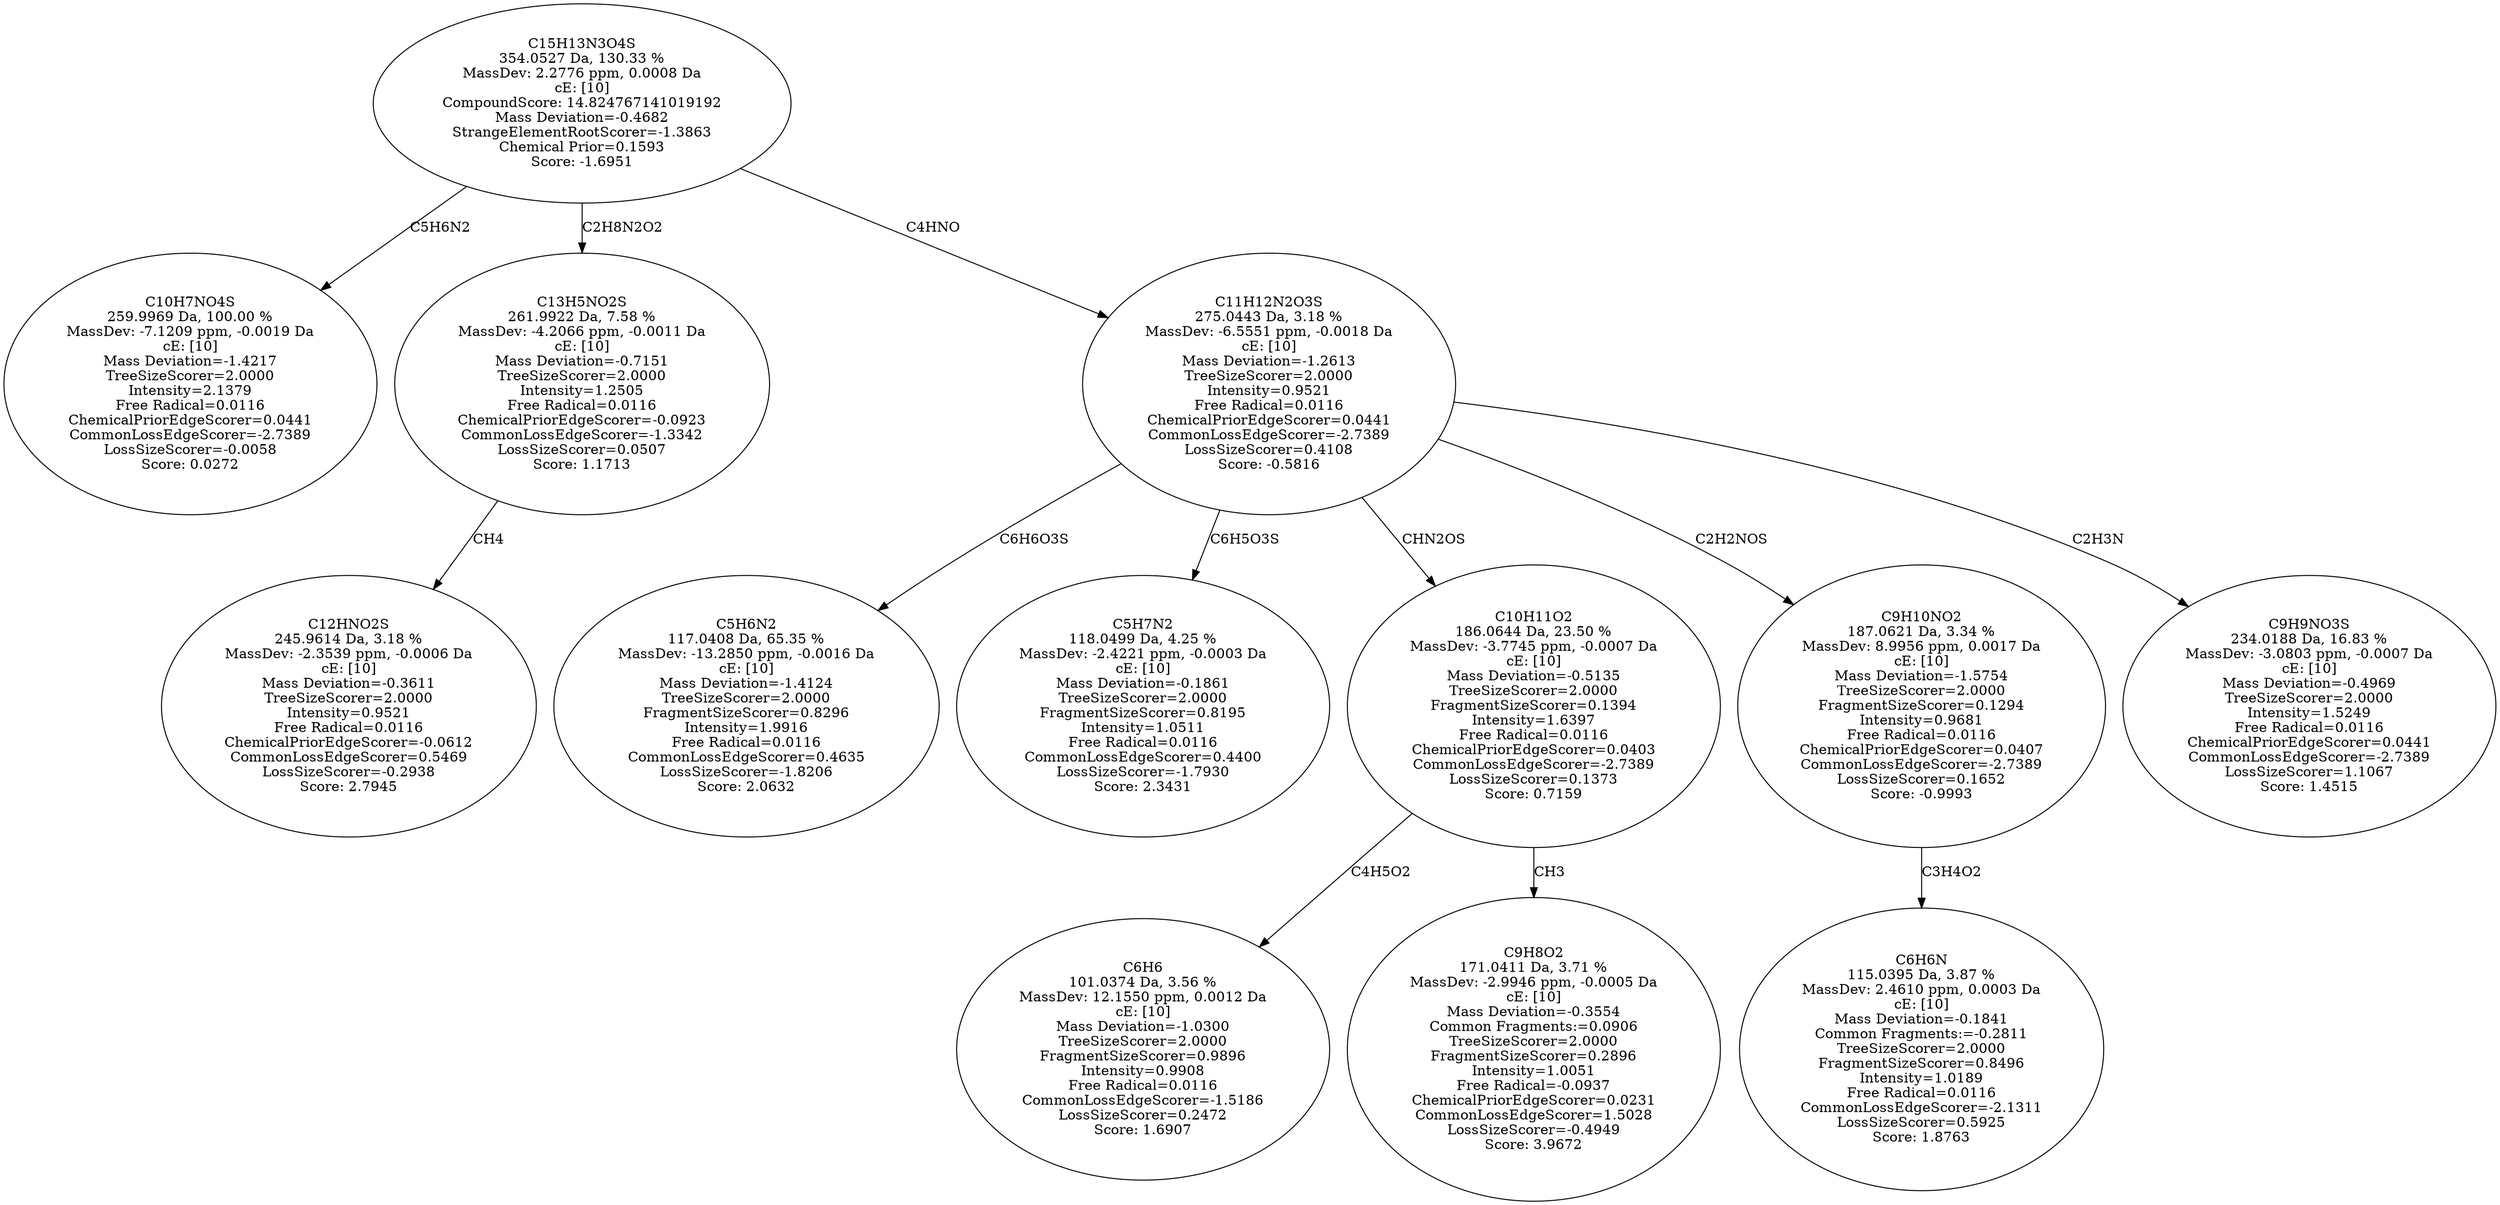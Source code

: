 strict digraph {
v1 [label="C10H7NO4S\n259.9969 Da, 100.00 %\nMassDev: -7.1209 ppm, -0.0019 Da\ncE: [10]\nMass Deviation=-1.4217\nTreeSizeScorer=2.0000\nIntensity=2.1379\nFree Radical=0.0116\nChemicalPriorEdgeScorer=0.0441\nCommonLossEdgeScorer=-2.7389\nLossSizeScorer=-0.0058\nScore: 0.0272"];
v2 [label="C12HNO2S\n245.9614 Da, 3.18 %\nMassDev: -2.3539 ppm, -0.0006 Da\ncE: [10]\nMass Deviation=-0.3611\nTreeSizeScorer=2.0000\nIntensity=0.9521\nFree Radical=0.0116\nChemicalPriorEdgeScorer=-0.0612\nCommonLossEdgeScorer=0.5469\nLossSizeScorer=-0.2938\nScore: 2.7945"];
v3 [label="C13H5NO2S\n261.9922 Da, 7.58 %\nMassDev: -4.2066 ppm, -0.0011 Da\ncE: [10]\nMass Deviation=-0.7151\nTreeSizeScorer=2.0000\nIntensity=1.2505\nFree Radical=0.0116\nChemicalPriorEdgeScorer=-0.0923\nCommonLossEdgeScorer=-1.3342\nLossSizeScorer=0.0507\nScore: 1.1713"];
v4 [label="C5H6N2\n117.0408 Da, 65.35 %\nMassDev: -13.2850 ppm, -0.0016 Da\ncE: [10]\nMass Deviation=-1.4124\nTreeSizeScorer=2.0000\nFragmentSizeScorer=0.8296\nIntensity=1.9916\nFree Radical=0.0116\nCommonLossEdgeScorer=0.4635\nLossSizeScorer=-1.8206\nScore: 2.0632"];
v5 [label="C5H7N2\n118.0499 Da, 4.25 %\nMassDev: -2.4221 ppm, -0.0003 Da\ncE: [10]\nMass Deviation=-0.1861\nTreeSizeScorer=2.0000\nFragmentSizeScorer=0.8195\nIntensity=1.0511\nFree Radical=0.0116\nCommonLossEdgeScorer=0.4400\nLossSizeScorer=-1.7930\nScore: 2.3431"];
v6 [label="C6H6\n101.0374 Da, 3.56 %\nMassDev: 12.1550 ppm, 0.0012 Da\ncE: [10]\nMass Deviation=-1.0300\nTreeSizeScorer=2.0000\nFragmentSizeScorer=0.9896\nIntensity=0.9908\nFree Radical=0.0116\nCommonLossEdgeScorer=-1.5186\nLossSizeScorer=0.2472\nScore: 1.6907"];
v7 [label="C9H8O2\n171.0411 Da, 3.71 %\nMassDev: -2.9946 ppm, -0.0005 Da\ncE: [10]\nMass Deviation=-0.3554\nCommon Fragments:=0.0906\nTreeSizeScorer=2.0000\nFragmentSizeScorer=0.2896\nIntensity=1.0051\nFree Radical=-0.0937\nChemicalPriorEdgeScorer=0.0231\nCommonLossEdgeScorer=1.5028\nLossSizeScorer=-0.4949\nScore: 3.9672"];
v8 [label="C10H11O2\n186.0644 Da, 23.50 %\nMassDev: -3.7745 ppm, -0.0007 Da\ncE: [10]\nMass Deviation=-0.5135\nTreeSizeScorer=2.0000\nFragmentSizeScorer=0.1394\nIntensity=1.6397\nFree Radical=0.0116\nChemicalPriorEdgeScorer=0.0403\nCommonLossEdgeScorer=-2.7389\nLossSizeScorer=0.1373\nScore: 0.7159"];
v9 [label="C6H6N\n115.0395 Da, 3.87 %\nMassDev: 2.4610 ppm, 0.0003 Da\ncE: [10]\nMass Deviation=-0.1841\nCommon Fragments:=-0.2811\nTreeSizeScorer=2.0000\nFragmentSizeScorer=0.8496\nIntensity=1.0189\nFree Radical=0.0116\nCommonLossEdgeScorer=-2.1311\nLossSizeScorer=0.5925\nScore: 1.8763"];
v10 [label="C9H10NO2\n187.0621 Da, 3.34 %\nMassDev: 8.9956 ppm, 0.0017 Da\ncE: [10]\nMass Deviation=-1.5754\nTreeSizeScorer=2.0000\nFragmentSizeScorer=0.1294\nIntensity=0.9681\nFree Radical=0.0116\nChemicalPriorEdgeScorer=0.0407\nCommonLossEdgeScorer=-2.7389\nLossSizeScorer=0.1652\nScore: -0.9993"];
v11 [label="C9H9NO3S\n234.0188 Da, 16.83 %\nMassDev: -3.0803 ppm, -0.0007 Da\ncE: [10]\nMass Deviation=-0.4969\nTreeSizeScorer=2.0000\nIntensity=1.5249\nFree Radical=0.0116\nChemicalPriorEdgeScorer=0.0441\nCommonLossEdgeScorer=-2.7389\nLossSizeScorer=1.1067\nScore: 1.4515"];
v12 [label="C11H12N2O3S\n275.0443 Da, 3.18 %\nMassDev: -6.5551 ppm, -0.0018 Da\ncE: [10]\nMass Deviation=-1.2613\nTreeSizeScorer=2.0000\nIntensity=0.9521\nFree Radical=0.0116\nChemicalPriorEdgeScorer=0.0441\nCommonLossEdgeScorer=-2.7389\nLossSizeScorer=0.4108\nScore: -0.5816"];
v13 [label="C15H13N3O4S\n354.0527 Da, 130.33 %\nMassDev: 2.2776 ppm, 0.0008 Da\ncE: [10]\nCompoundScore: 14.824767141019192\nMass Deviation=-0.4682\nStrangeElementRootScorer=-1.3863\nChemical Prior=0.1593\nScore: -1.6951"];
v13 -> v1 [label="C5H6N2"];
v3 -> v2 [label="CH4"];
v13 -> v3 [label="C2H8N2O2"];
v12 -> v4 [label="C6H6O3S"];
v12 -> v5 [label="C6H5O3S"];
v8 -> v6 [label="C4H5O2"];
v8 -> v7 [label="CH3"];
v12 -> v8 [label="CHN2OS"];
v10 -> v9 [label="C3H4O2"];
v12 -> v10 [label="C2H2NOS"];
v12 -> v11 [label="C2H3N"];
v13 -> v12 [label="C4HNO"];
}